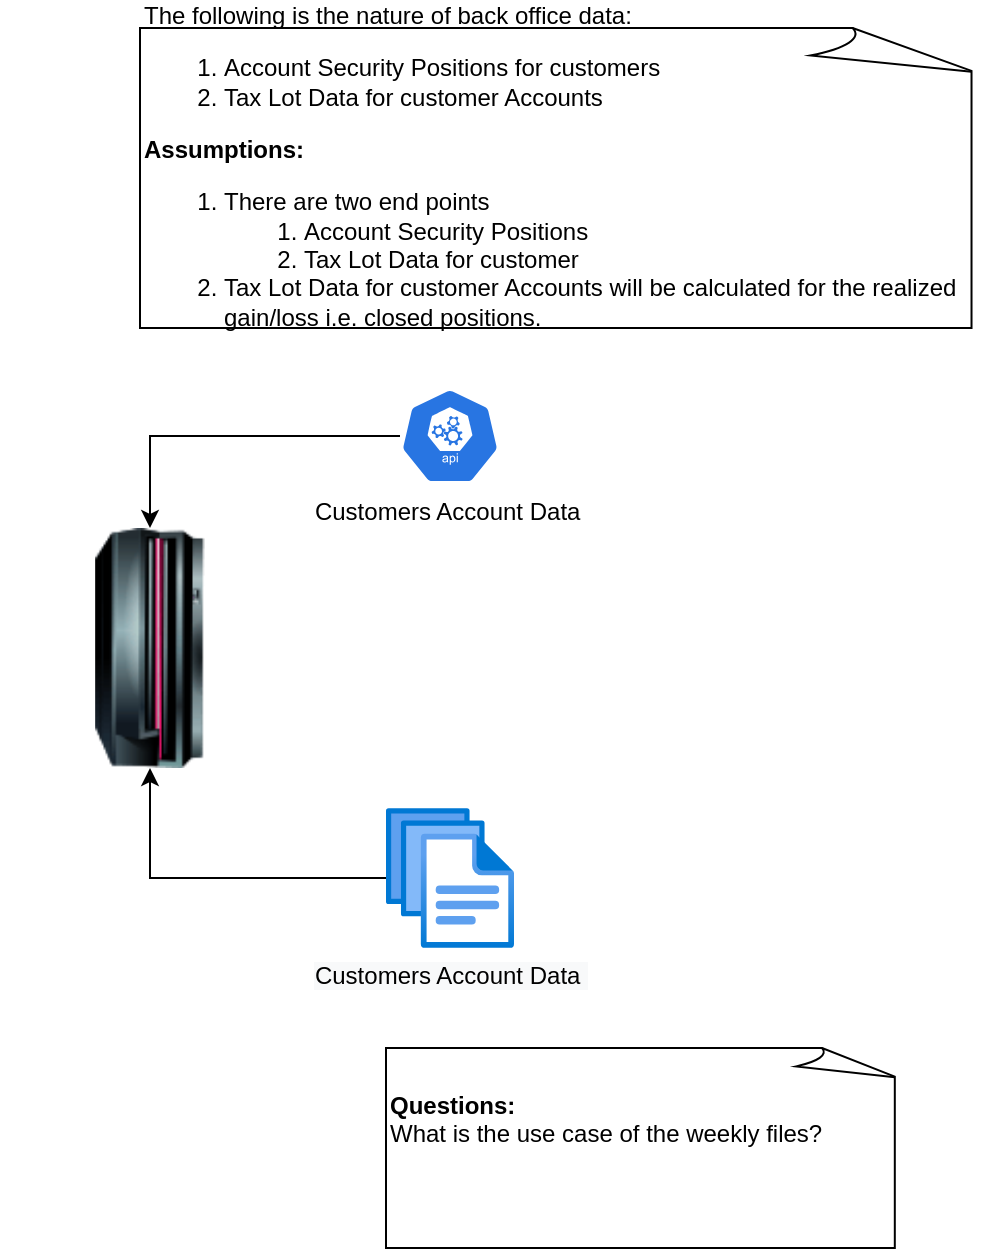 <mxfile version="20.6.0" type="github">
  <diagram id="o-PVrU7RFIEbedOI8Qb6" name="Current State">
    <mxGraphModel dx="782" dy="506" grid="1" gridSize="10" guides="1" tooltips="1" connect="1" arrows="1" fold="1" page="1" pageScale="1" pageWidth="850" pageHeight="1100" math="0" shadow="0">
      <root>
        <mxCell id="0" />
        <mxCell id="1" parent="0" />
        <mxCell id="q3xTupe04iv9p-WDnLsS-1" value="" style="image;html=1;image=img/lib/clip_art/computers/Mainframe_128x128.png" parent="1" vertex="1">
          <mxGeometry x="140" y="290" width="150" height="120" as="geometry" />
        </mxCell>
        <mxCell id="q3xTupe04iv9p-WDnLsS-3" style="edgeStyle=orthogonalEdgeStyle;rounded=0;orthogonalLoop=1;jettySize=auto;html=1;entryX=0.5;entryY=0;entryDx=0;entryDy=0;" parent="1" source="q3xTupe04iv9p-WDnLsS-2" target="q3xTupe04iv9p-WDnLsS-1" edge="1">
          <mxGeometry relative="1" as="geometry" />
        </mxCell>
        <mxCell id="q3xTupe04iv9p-WDnLsS-2" value="&lt;span style=&quot;text-align: left;&quot;&gt;Customers Account Data&amp;nbsp;&lt;/span&gt;&lt;span style=&quot;text-align: left;&quot;&gt;&lt;br&gt;&lt;/span&gt;" style="sketch=0;html=1;dashed=0;whitespace=wrap;fillColor=#2875E2;strokeColor=#ffffff;points=[[0.005,0.63,0],[0.1,0.2,0],[0.9,0.2,0],[0.5,0,0],[0.995,0.63,0],[0.72,0.99,0],[0.5,1,0],[0.28,0.99,0]];verticalLabelPosition=bottom;align=center;verticalAlign=top;shape=mxgraph.kubernetes.icon;prIcon=api" parent="1" vertex="1">
          <mxGeometry x="340" y="220" width="50" height="48" as="geometry" />
        </mxCell>
        <mxCell id="q3xTupe04iv9p-WDnLsS-5" style="edgeStyle=orthogonalEdgeStyle;rounded=0;orthogonalLoop=1;jettySize=auto;html=1;entryX=0.5;entryY=1;entryDx=0;entryDy=0;" parent="1" source="q3xTupe04iv9p-WDnLsS-4" target="q3xTupe04iv9p-WDnLsS-1" edge="1">
          <mxGeometry relative="1" as="geometry" />
        </mxCell>
        <mxCell id="q3xTupe04iv9p-WDnLsS-4" value="&lt;span style=&quot;background-color: rgb(248, 249, 250); text-align: left;&quot;&gt;Customers Account Data&amp;nbsp;&lt;/span&gt;" style="aspect=fixed;html=1;points=[];align=center;image;fontSize=12;image=img/lib/azure2/general/Files.svg;" parent="1" vertex="1">
          <mxGeometry x="333" y="430" width="64" height="70" as="geometry" />
        </mxCell>
        <mxCell id="q3xTupe04iv9p-WDnLsS-6" value="&lt;div&gt;The following is the nature of back office data:&lt;/div&gt;&lt;div&gt;&lt;ol&gt;&lt;li&gt;Account Security Positions for customers&lt;/li&gt;&lt;li&gt;Tax Lot Data for customer Accounts&lt;/li&gt;&lt;/ol&gt;&lt;div&gt;&lt;b&gt;Assumptions:&lt;/b&gt;&lt;/div&gt;&lt;/div&gt;&lt;div&gt;&lt;ol&gt;&lt;li&gt;There are two end points&lt;/li&gt;&lt;ol&gt;&lt;li&gt;Account Security Positions&lt;/li&gt;&lt;li&gt;Tax Lot Data for customer&lt;/li&gt;&lt;/ol&gt;&lt;li&gt;Tax Lot Data for customer Accounts will be calculated for the realized gain/loss i.e. closed positions.&amp;nbsp;&amp;nbsp;&lt;/li&gt;&lt;/ol&gt;&lt;/div&gt;" style="whiteSpace=wrap;html=1;shape=mxgraph.basic.document;align=left;" parent="1" vertex="1">
          <mxGeometry x="210" y="40" width="420" height="150" as="geometry" />
        </mxCell>
        <mxCell id="e9vhJawdsTbPKa-YV-wo-1" value="&lt;b style=&quot;&quot;&gt;Questions:&amp;nbsp;&lt;/b&gt;&lt;br style=&quot;&quot;&gt;&lt;div style=&quot;&quot;&gt;&lt;span style=&quot;background-color: initial;&quot;&gt;What is the use case&amp;nbsp;of the weekly files?&lt;/span&gt;&lt;/div&gt;&lt;div style=&quot;&quot;&gt;&lt;span style=&quot;background-color: initial;&quot;&gt;&lt;br&gt;&lt;/span&gt;&lt;/div&gt;&lt;span style=&quot;&quot;&gt;&amp;nbsp;&lt;/span&gt;" style="whiteSpace=wrap;html=1;shape=mxgraph.basic.document;align=left;" vertex="1" parent="1">
          <mxGeometry x="333" y="550" width="257" height="100" as="geometry" />
        </mxCell>
      </root>
    </mxGraphModel>
  </diagram>
</mxfile>
